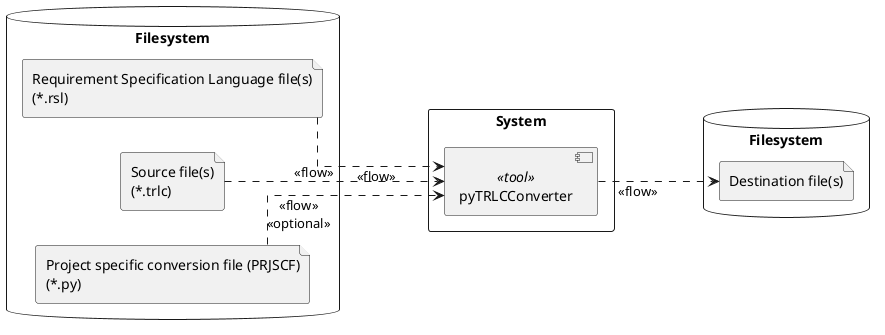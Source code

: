 @startuml context_diagram

left to right direction
skinparam linetype ortho

database "Filesystem" as fileSystemSrc {
    file "Requirement Specification Language file(s)\n(*.rsl)" as rlsFiles
    file "Source file(s)\n(*.trlc)" as srcFiles
    file "Project specific conversion file (PRJSCF)\n(*.py)" as projectSpecificConversionFile
}

database "Filesystem" as fileSystemDst {
    file "Destination file(s)" as dstFiles
}

rectangle "System" as system {

    component "pyTRLCConverter" <<tool>> as tool
}

rlsFiles ...> tool: <<flow>>
srcFiles ...> tool: <<flow>>
projectSpecificConversionFile ...> tool: <<flow>>\n<<optional>>

tool ...> dstFiles: <<flow>>

@enduml
